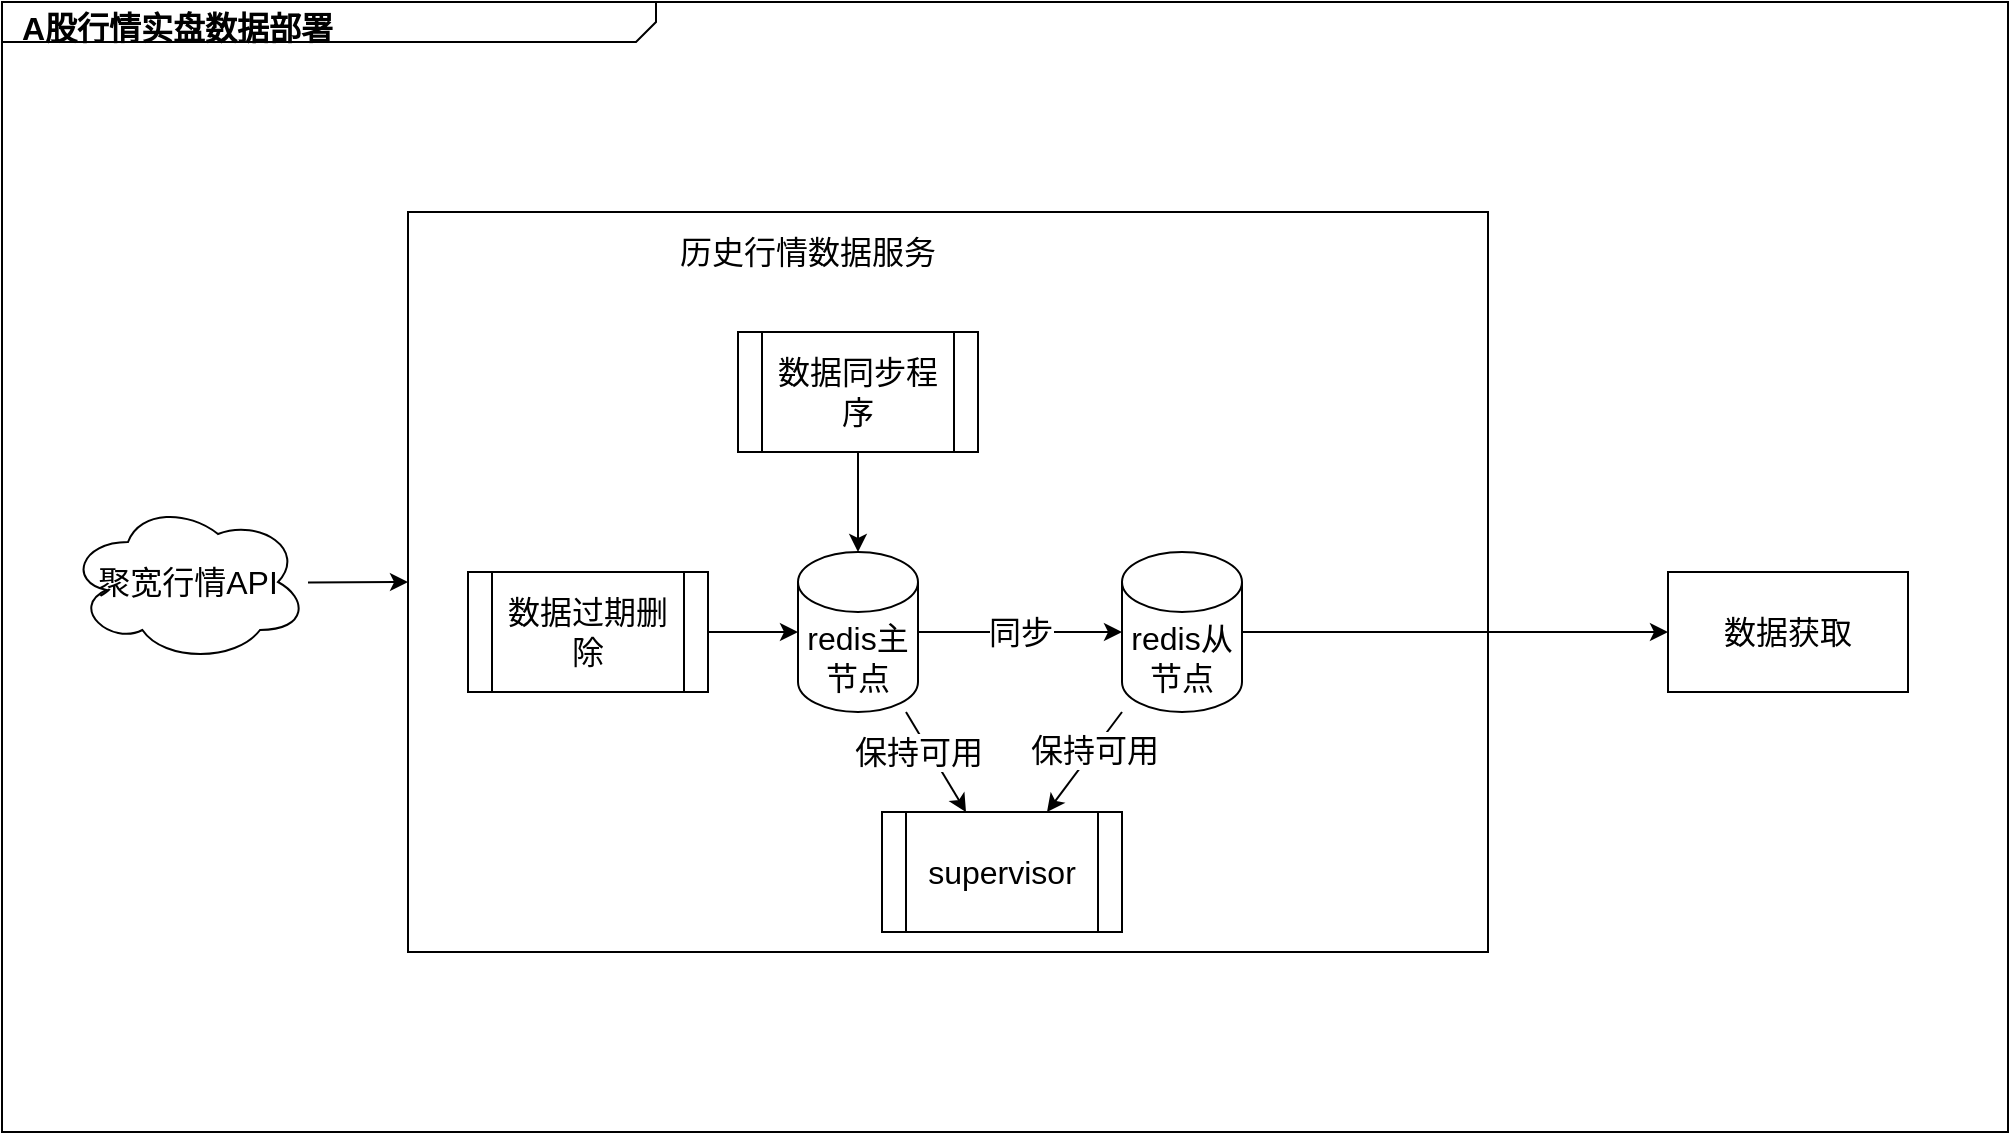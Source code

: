 <mxfile version="14.5.3" type="github">
  <diagram name="Page-1" id="929967ad-93f9-6ef4-fab6-5d389245f69c">
    <mxGraphModel dx="1426" dy="737" grid="1" gridSize="10" guides="1" tooltips="1" connect="1" arrows="1" fold="1" page="1" pageScale="1.5" pageWidth="1169" pageHeight="826" background="none" math="0" shadow="0">
      <root>
        <mxCell id="0" style=";html=1;" />
        <mxCell id="1" style=";html=1;" parent="0" />
        <mxCell id="1672d66443f91eb5-1" value="&lt;p style=&quot;margin: 4px 0px 0px 10px; text-align: left; font-size: 16px;&quot;&gt;&lt;b style=&quot;font-size: 16px;&quot;&gt;A股行情实盘数据部署&lt;/b&gt;&lt;/p&gt;" style="html=1;strokeWidth=1;shape=mxgraph.sysml.package;html=1;overflow=fill;whiteSpace=wrap;fillColor=none;gradientColor=none;fontSize=16;align=center;labelX=327.64;" parent="1" vertex="1">
          <mxGeometry x="317" y="295" width="1003" height="565" as="geometry" />
        </mxCell>
        <mxCell id="BeP2GAJUtShJ0mvzGdoW-6" value="" style="rounded=0;whiteSpace=wrap;html=1;fontSize=16;labelBorderColor=#000000;" vertex="1" parent="1">
          <mxGeometry x="520" y="400" width="540" height="370" as="geometry" />
        </mxCell>
        <mxCell id="1672d66443f91eb5-13" style="edgeStyle=orthogonalEdgeStyle;rounded=0;html=1;jettySize=auto;orthogonalLoop=1;endArrow=circlePlus;endFill=0;" parent="1" target="1672d66443f91eb5-2" edge="1">
          <mxGeometry relative="1" as="geometry">
            <Array as="points">
              <mxPoint x="477" y="485" />
              <mxPoint x="517" y="485" />
            </Array>
            <mxPoint x="477" y="535" as="sourcePoint" />
          </mxGeometry>
        </mxCell>
        <mxCell id="1672d66443f91eb5-21" style="edgeStyle=none;rounded=0;html=1;dashed=1;endArrow=none;endFill=0;jettySize=auto;orthogonalLoop=1;" parent="1" source="1672d66443f91eb5-6" edge="1">
          <mxGeometry relative="1" as="geometry">
            <mxPoint x="1066.583" y="655" as="targetPoint" />
          </mxGeometry>
        </mxCell>
        <mxCell id="1672d66443f91eb5-16" style="edgeStyle=orthogonalEdgeStyle;rounded=0;html=1;endArrow=circlePlus;endFill=0;jettySize=auto;orthogonalLoop=1;entryX=0.25;entryY=1;" parent="1" source="1672d66443f91eb5-7" edge="1">
          <mxGeometry relative="1" as="geometry">
            <Array as="points">
              <mxPoint x="627" y="635" />
              <mxPoint x="677" y="635" />
            </Array>
            <mxPoint x="677" y="605" as="targetPoint" />
          </mxGeometry>
        </mxCell>
        <mxCell id="1672d66443f91eb5-17" style="edgeStyle=orthogonalEdgeStyle;rounded=0;html=1;endArrow=circlePlus;endFill=0;jettySize=auto;orthogonalLoop=1;entryX=0.5;entryY=1;" parent="1" source="1672d66443f91eb5-8" edge="1">
          <mxGeometry relative="1" as="geometry">
            <Array as="points">
              <mxPoint x="817" y="635" />
              <mxPoint x="717" y="635" />
            </Array>
            <mxPoint x="717" y="605" as="targetPoint" />
          </mxGeometry>
        </mxCell>
        <mxCell id="1672d66443f91eb5-18" style="edgeStyle=orthogonalEdgeStyle;rounded=0;html=1;endArrow=circlePlus;endFill=0;jettySize=auto;orthogonalLoop=1;entryX=0.75;entryY=1;" parent="1" source="1672d66443f91eb5-9" edge="1">
          <mxGeometry relative="1" as="geometry">
            <Array as="points">
              <mxPoint x="1017" y="625" />
              <mxPoint x="757" y="625" />
            </Array>
            <mxPoint x="757" y="605" as="targetPoint" />
          </mxGeometry>
        </mxCell>
        <mxCell id="1672d66443f91eb5-22" style="edgeStyle=none;rounded=0;html=1;dashed=1;endArrow=none;endFill=0;jettySize=auto;orthogonalLoop=1;" parent="1" target="1672d66443f91eb5-3" edge="1">
          <mxGeometry relative="1" as="geometry">
            <mxPoint x="1017" y="655" as="sourcePoint" />
          </mxGeometry>
        </mxCell>
        <mxCell id="1672d66443f91eb5-14" style="edgeStyle=orthogonalEdgeStyle;rounded=0;html=1;endArrow=circlePlus;endFill=0;jettySize=auto;orthogonalLoop=1;" parent="1" source="1672d66443f91eb5-10" edge="1">
          <mxGeometry relative="1" as="geometry">
            <Array as="points">
              <mxPoint x="477" y="755" />
              <mxPoint x="477" y="755" />
            </Array>
            <mxPoint x="477" y="615" as="targetPoint" />
          </mxGeometry>
        </mxCell>
        <mxCell id="1672d66443f91eb5-19" style="rounded=0;html=1;endArrow=none;endFill=0;jettySize=auto;orthogonalLoop=1;dashed=1;" parent="1" target="1672d66443f91eb5-9" edge="1">
          <mxGeometry relative="1" as="geometry">
            <mxPoint x="951.545" y="825" as="sourcePoint" />
          </mxGeometry>
        </mxCell>
        <mxCell id="1672d66443f91eb5-20" style="edgeStyle=none;rounded=0;html=1;dashed=1;endArrow=none;endFill=0;jettySize=auto;orthogonalLoop=1;" parent="1" target="1672d66443f91eb5-6" edge="1">
          <mxGeometry relative="1" as="geometry">
            <mxPoint x="1187" y="825" as="sourcePoint" />
          </mxGeometry>
        </mxCell>
        <mxCell id="BeP2GAJUtShJ0mvzGdoW-3" value="聚宽行情API" style="ellipse;shape=cloud;whiteSpace=wrap;html=1;fontSize=16;" vertex="1" parent="1">
          <mxGeometry x="350" y="545" width="120" height="80" as="geometry" />
        </mxCell>
        <mxCell id="BeP2GAJUtShJ0mvzGdoW-4" value="" style="endArrow=classic;html=1;fontSize=16;" edge="1" parent="1" source="BeP2GAJUtShJ0mvzGdoW-3" target="BeP2GAJUtShJ0mvzGdoW-6">
          <mxGeometry width="50" height="50" relative="1" as="geometry">
            <mxPoint x="680" y="620" as="sourcePoint" />
            <mxPoint x="640" y="585" as="targetPoint" />
          </mxGeometry>
        </mxCell>
        <mxCell id="BeP2GAJUtShJ0mvzGdoW-5" value="redis主节点" style="shape=cylinder3;whiteSpace=wrap;html=1;boundedLbl=1;backgroundOutline=1;size=15;fontSize=16;" vertex="1" parent="1">
          <mxGeometry x="715" y="570" width="60" height="80" as="geometry" />
        </mxCell>
        <mxCell id="BeP2GAJUtShJ0mvzGdoW-8" value="数据同步程序" style="shape=process;whiteSpace=wrap;html=1;backgroundOutline=1;fontSize=16;" vertex="1" parent="1">
          <mxGeometry x="685" y="460" width="120" height="60" as="geometry" />
        </mxCell>
        <mxCell id="BeP2GAJUtShJ0mvzGdoW-9" value="数据过期删除" style="shape=process;whiteSpace=wrap;html=1;backgroundOutline=1;fontSize=16;" vertex="1" parent="1">
          <mxGeometry x="550" y="580" width="120" height="60" as="geometry" />
        </mxCell>
        <mxCell id="BeP2GAJUtShJ0mvzGdoW-10" value="" style="endArrow=classic;html=1;fontSize=16;" edge="1" parent="1" source="BeP2GAJUtShJ0mvzGdoW-8" target="BeP2GAJUtShJ0mvzGdoW-5">
          <mxGeometry width="50" height="50" relative="1" as="geometry">
            <mxPoint x="530" y="610" as="sourcePoint" />
            <mxPoint x="580" y="560" as="targetPoint" />
          </mxGeometry>
        </mxCell>
        <mxCell id="BeP2GAJUtShJ0mvzGdoW-11" value="" style="endArrow=classic;html=1;fontSize=16;" edge="1" parent="1" source="BeP2GAJUtShJ0mvzGdoW-9" target="BeP2GAJUtShJ0mvzGdoW-5">
          <mxGeometry width="50" height="50" relative="1" as="geometry">
            <mxPoint x="755" y="500" as="sourcePoint" />
            <mxPoint x="755" y="540" as="targetPoint" />
          </mxGeometry>
        </mxCell>
        <mxCell id="BeP2GAJUtShJ0mvzGdoW-13" value="历史行情数据服务" style="text;html=1;strokeColor=none;fillColor=none;align=center;verticalAlign=middle;whiteSpace=wrap;rounded=0;fontSize=16;" vertex="1" parent="1">
          <mxGeometry x="650" y="410" width="140" height="20" as="geometry" />
        </mxCell>
        <mxCell id="BeP2GAJUtShJ0mvzGdoW-14" value="redis从节点" style="shape=cylinder3;whiteSpace=wrap;html=1;boundedLbl=1;backgroundOutline=1;size=15;fontSize=16;" vertex="1" parent="1">
          <mxGeometry x="877" y="570" width="60" height="80" as="geometry" />
        </mxCell>
        <mxCell id="BeP2GAJUtShJ0mvzGdoW-15" value="同步" style="endArrow=classic;html=1;fontSize=16;startArrow=none;startFill=0;" edge="1" parent="1" source="BeP2GAJUtShJ0mvzGdoW-5" target="BeP2GAJUtShJ0mvzGdoW-14">
          <mxGeometry width="50" height="50" relative="1" as="geometry">
            <mxPoint x="480" y="595" as="sourcePoint" />
            <mxPoint x="660" y="595" as="targetPoint" />
          </mxGeometry>
        </mxCell>
        <mxCell id="BeP2GAJUtShJ0mvzGdoW-17" value="supervisor" style="shape=process;whiteSpace=wrap;html=1;backgroundOutline=1;fontSize=16;" vertex="1" parent="1">
          <mxGeometry x="757" y="700" width="120" height="60" as="geometry" />
        </mxCell>
        <mxCell id="BeP2GAJUtShJ0mvzGdoW-18" value="" style="endArrow=classic;html=1;fontSize=16;" edge="1" parent="1" source="BeP2GAJUtShJ0mvzGdoW-5" target="BeP2GAJUtShJ0mvzGdoW-17">
          <mxGeometry width="50" height="50" relative="1" as="geometry">
            <mxPoint x="680" y="620" as="sourcePoint" />
            <mxPoint x="725" y="620" as="targetPoint" />
          </mxGeometry>
        </mxCell>
        <mxCell id="BeP2GAJUtShJ0mvzGdoW-21" value="保持可用" style="edgeLabel;html=1;align=center;verticalAlign=middle;resizable=0;points=[];fontSize=16;" vertex="1" connectable="0" parent="BeP2GAJUtShJ0mvzGdoW-18">
          <mxGeometry x="-0.594" y="-4" relative="1" as="geometry">
            <mxPoint x="3.26" y="7.65" as="offset" />
          </mxGeometry>
        </mxCell>
        <mxCell id="BeP2GAJUtShJ0mvzGdoW-20" value="" style="endArrow=classic;html=1;fontSize=16;" edge="1" parent="1" source="BeP2GAJUtShJ0mvzGdoW-14" target="BeP2GAJUtShJ0mvzGdoW-17">
          <mxGeometry width="50" height="50" relative="1" as="geometry">
            <mxPoint x="779" y="660" as="sourcePoint" />
            <mxPoint x="809" y="710" as="targetPoint" />
          </mxGeometry>
        </mxCell>
        <mxCell id="BeP2GAJUtShJ0mvzGdoW-22" value="保持可用" style="edgeLabel;html=1;align=center;verticalAlign=middle;resizable=0;points=[];fontSize=16;" vertex="1" connectable="0" parent="BeP2GAJUtShJ0mvzGdoW-20">
          <mxGeometry x="-0.27" relative="1" as="geometry">
            <mxPoint as="offset" />
          </mxGeometry>
        </mxCell>
        <mxCell id="BeP2GAJUtShJ0mvzGdoW-23" value="数据获取" style="rounded=0;whiteSpace=wrap;html=1;fontSize=16;" vertex="1" parent="1">
          <mxGeometry x="1150" y="580" width="120" height="60" as="geometry" />
        </mxCell>
        <mxCell id="BeP2GAJUtShJ0mvzGdoW-24" value="" style="endArrow=classic;html=1;fontSize=16;startArrow=none;startFill=0;" edge="1" parent="1" source="BeP2GAJUtShJ0mvzGdoW-14" target="BeP2GAJUtShJ0mvzGdoW-23">
          <mxGeometry width="50" height="50" relative="1" as="geometry">
            <mxPoint x="910" y="611" as="sourcePoint" />
            <mxPoint x="887" y="620" as="targetPoint" />
          </mxGeometry>
        </mxCell>
      </root>
    </mxGraphModel>
  </diagram>
</mxfile>
